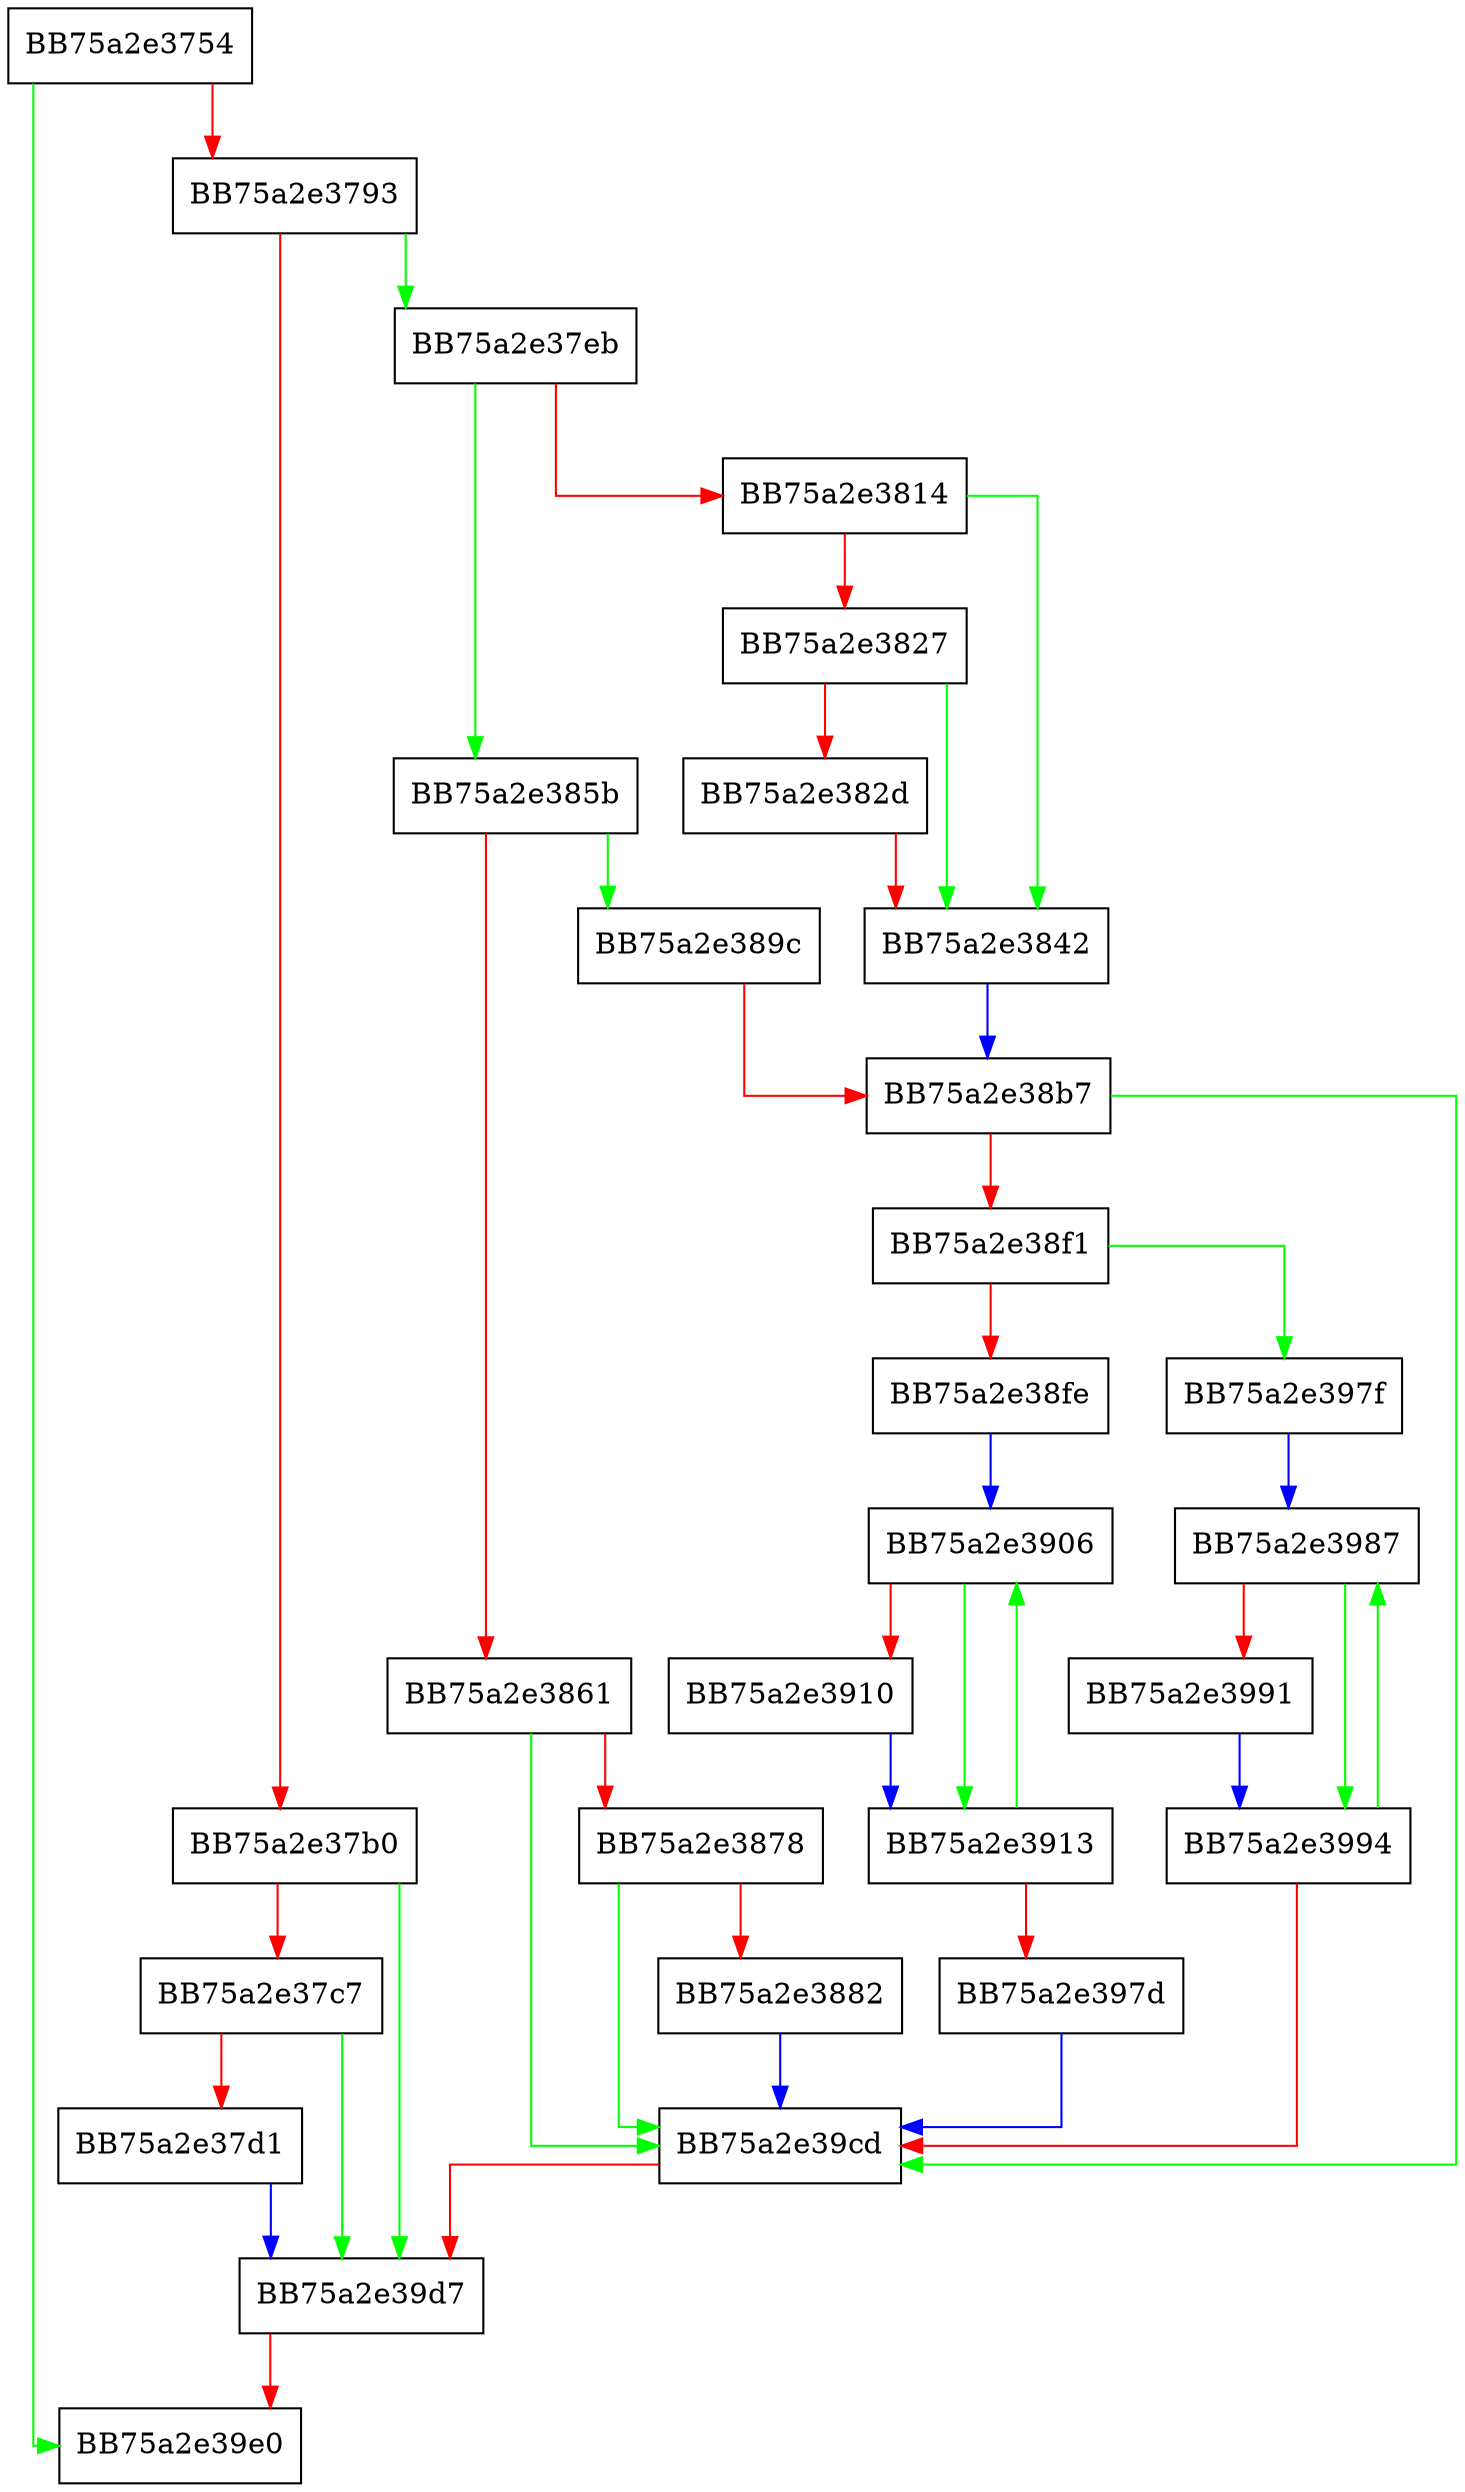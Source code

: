 digraph TestForDetectionWithTokenizedPath {
  node [shape="box"];
  graph [splines=ortho];
  BB75a2e3754 -> BB75a2e39e0 [color="green"];
  BB75a2e3754 -> BB75a2e3793 [color="red"];
  BB75a2e3793 -> BB75a2e37eb [color="green"];
  BB75a2e3793 -> BB75a2e37b0 [color="red"];
  BB75a2e37b0 -> BB75a2e39d7 [color="green"];
  BB75a2e37b0 -> BB75a2e37c7 [color="red"];
  BB75a2e37c7 -> BB75a2e39d7 [color="green"];
  BB75a2e37c7 -> BB75a2e37d1 [color="red"];
  BB75a2e37d1 -> BB75a2e39d7 [color="blue"];
  BB75a2e37eb -> BB75a2e385b [color="green"];
  BB75a2e37eb -> BB75a2e3814 [color="red"];
  BB75a2e3814 -> BB75a2e3842 [color="green"];
  BB75a2e3814 -> BB75a2e3827 [color="red"];
  BB75a2e3827 -> BB75a2e3842 [color="green"];
  BB75a2e3827 -> BB75a2e382d [color="red"];
  BB75a2e382d -> BB75a2e3842 [color="red"];
  BB75a2e3842 -> BB75a2e38b7 [color="blue"];
  BB75a2e385b -> BB75a2e389c [color="green"];
  BB75a2e385b -> BB75a2e3861 [color="red"];
  BB75a2e3861 -> BB75a2e39cd [color="green"];
  BB75a2e3861 -> BB75a2e3878 [color="red"];
  BB75a2e3878 -> BB75a2e39cd [color="green"];
  BB75a2e3878 -> BB75a2e3882 [color="red"];
  BB75a2e3882 -> BB75a2e39cd [color="blue"];
  BB75a2e389c -> BB75a2e38b7 [color="red"];
  BB75a2e38b7 -> BB75a2e39cd [color="green"];
  BB75a2e38b7 -> BB75a2e38f1 [color="red"];
  BB75a2e38f1 -> BB75a2e397f [color="green"];
  BB75a2e38f1 -> BB75a2e38fe [color="red"];
  BB75a2e38fe -> BB75a2e3906 [color="blue"];
  BB75a2e3906 -> BB75a2e3913 [color="green"];
  BB75a2e3906 -> BB75a2e3910 [color="red"];
  BB75a2e3910 -> BB75a2e3913 [color="blue"];
  BB75a2e3913 -> BB75a2e3906 [color="green"];
  BB75a2e3913 -> BB75a2e397d [color="red"];
  BB75a2e397d -> BB75a2e39cd [color="blue"];
  BB75a2e397f -> BB75a2e3987 [color="blue"];
  BB75a2e3987 -> BB75a2e3994 [color="green"];
  BB75a2e3987 -> BB75a2e3991 [color="red"];
  BB75a2e3991 -> BB75a2e3994 [color="blue"];
  BB75a2e3994 -> BB75a2e3987 [color="green"];
  BB75a2e3994 -> BB75a2e39cd [color="red"];
  BB75a2e39cd -> BB75a2e39d7 [color="red"];
  BB75a2e39d7 -> BB75a2e39e0 [color="red"];
}